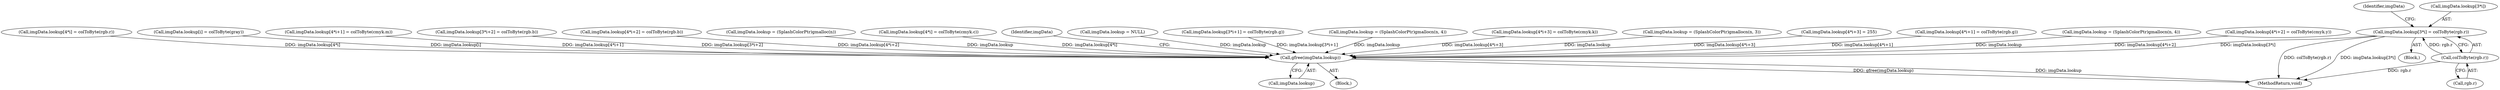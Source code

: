 digraph "0_poppler_284a92899602daa4a7f429e61849e794569310b5@array" {
"1000301" [label="(Call,imgData.lookup[3*i] = colToByte(rgb.r))"];
"1000309" [label="(Call,colToByte(rgb.r))"];
"1000558" [label="(Call,gfree(imgData.lookup))"];
"1000372" [label="(Call,imgData.lookup[4*i] = colToByte(rgb.r))"];
"1000316" [label="(Identifier,imgData)"];
"1000309" [label="(Call,colToByte(rgb.r))"];
"1000558" [label="(Call,gfree(imgData.lookup))"];
"1000261" [label="(Call,imgData.lookup[i] = colToByte(gray))"];
"1000559" [label="(Call,imgData.lookup)"];
"1000109" [label="(Block,)"];
"1000466" [label="(Call,imgData.lookup[4*i+1] = colToByte(cmyk.m))"];
"1000302" [label="(Call,imgData.lookup[3*i])"];
"1000301" [label="(Call,imgData.lookup[3*i] = colToByte(rgb.r))"];
"1000327" [label="(Call,imgData.lookup[3*i+2] = colToByte(rgb.b))"];
"1000398" [label="(Call,imgData.lookup[4*i+2] = colToByte(rgb.b))"];
"1000233" [label="(Call,imgData.lookup = (SplashColorPtr)gmalloc(n))"];
"1000454" [label="(Call,imgData.lookup[4*i] = colToByte(cmyk.c))"];
"1000563" [label="(Identifier,imgData)"];
"1000213" [label="(Call,imgData.lookup = NULL)"];
"1000313" [label="(Call,imgData.lookup[3*i+1] = colToByte(rgb.g))"];
"1000566" [label="(MethodReturn,void)"];
"1000425" [label="(Call,imgData.lookup = (SplashColorPtr)gmallocn(n, 4))"];
"1000494" [label="(Call,imgData.lookup[4*i+3] = colToByte(cmyk.k))"];
"1000272" [label="(Call,imgData.lookup = (SplashColorPtr)gmallocn(n, 3))"];
"1000290" [label="(Block,)"];
"1000412" [label="(Call,imgData.lookup[4*i+3] = 255)"];
"1000384" [label="(Call,imgData.lookup[4*i+1] = colToByte(rgb.g))"];
"1000310" [label="(Call,rgb.r)"];
"1000343" [label="(Call,imgData.lookup = (SplashColorPtr)gmallocn(n, 4))"];
"1000480" [label="(Call,imgData.lookup[4*i+2] = colToByte(cmyk.y))"];
"1000301" -> "1000290"  [label="AST: "];
"1000301" -> "1000309"  [label="CFG: "];
"1000302" -> "1000301"  [label="AST: "];
"1000309" -> "1000301"  [label="AST: "];
"1000316" -> "1000301"  [label="CFG: "];
"1000301" -> "1000566"  [label="DDG: colToByte(rgb.r)"];
"1000301" -> "1000566"  [label="DDG: imgData.lookup[3*i]"];
"1000309" -> "1000301"  [label="DDG: rgb.r"];
"1000301" -> "1000558"  [label="DDG: imgData.lookup[3*i]"];
"1000309" -> "1000310"  [label="CFG: "];
"1000310" -> "1000309"  [label="AST: "];
"1000309" -> "1000566"  [label="DDG: rgb.r"];
"1000558" -> "1000109"  [label="AST: "];
"1000558" -> "1000559"  [label="CFG: "];
"1000559" -> "1000558"  [label="AST: "];
"1000563" -> "1000558"  [label="CFG: "];
"1000558" -> "1000566"  [label="DDG: gfree(imgData.lookup)"];
"1000558" -> "1000566"  [label="DDG: imgData.lookup"];
"1000454" -> "1000558"  [label="DDG: imgData.lookup[4*i]"];
"1000343" -> "1000558"  [label="DDG: imgData.lookup"];
"1000213" -> "1000558"  [label="DDG: imgData.lookup"];
"1000466" -> "1000558"  [label="DDG: imgData.lookup[4*i+1]"];
"1000425" -> "1000558"  [label="DDG: imgData.lookup"];
"1000327" -> "1000558"  [label="DDG: imgData.lookup[3*i+2]"];
"1000494" -> "1000558"  [label="DDG: imgData.lookup[4*i+3]"];
"1000372" -> "1000558"  [label="DDG: imgData.lookup[4*i]"];
"1000412" -> "1000558"  [label="DDG: imgData.lookup[4*i+3]"];
"1000261" -> "1000558"  [label="DDG: imgData.lookup[i]"];
"1000272" -> "1000558"  [label="DDG: imgData.lookup"];
"1000233" -> "1000558"  [label="DDG: imgData.lookup"];
"1000480" -> "1000558"  [label="DDG: imgData.lookup[4*i+2]"];
"1000313" -> "1000558"  [label="DDG: imgData.lookup[3*i+1]"];
"1000398" -> "1000558"  [label="DDG: imgData.lookup[4*i+2]"];
"1000384" -> "1000558"  [label="DDG: imgData.lookup[4*i+1]"];
}
